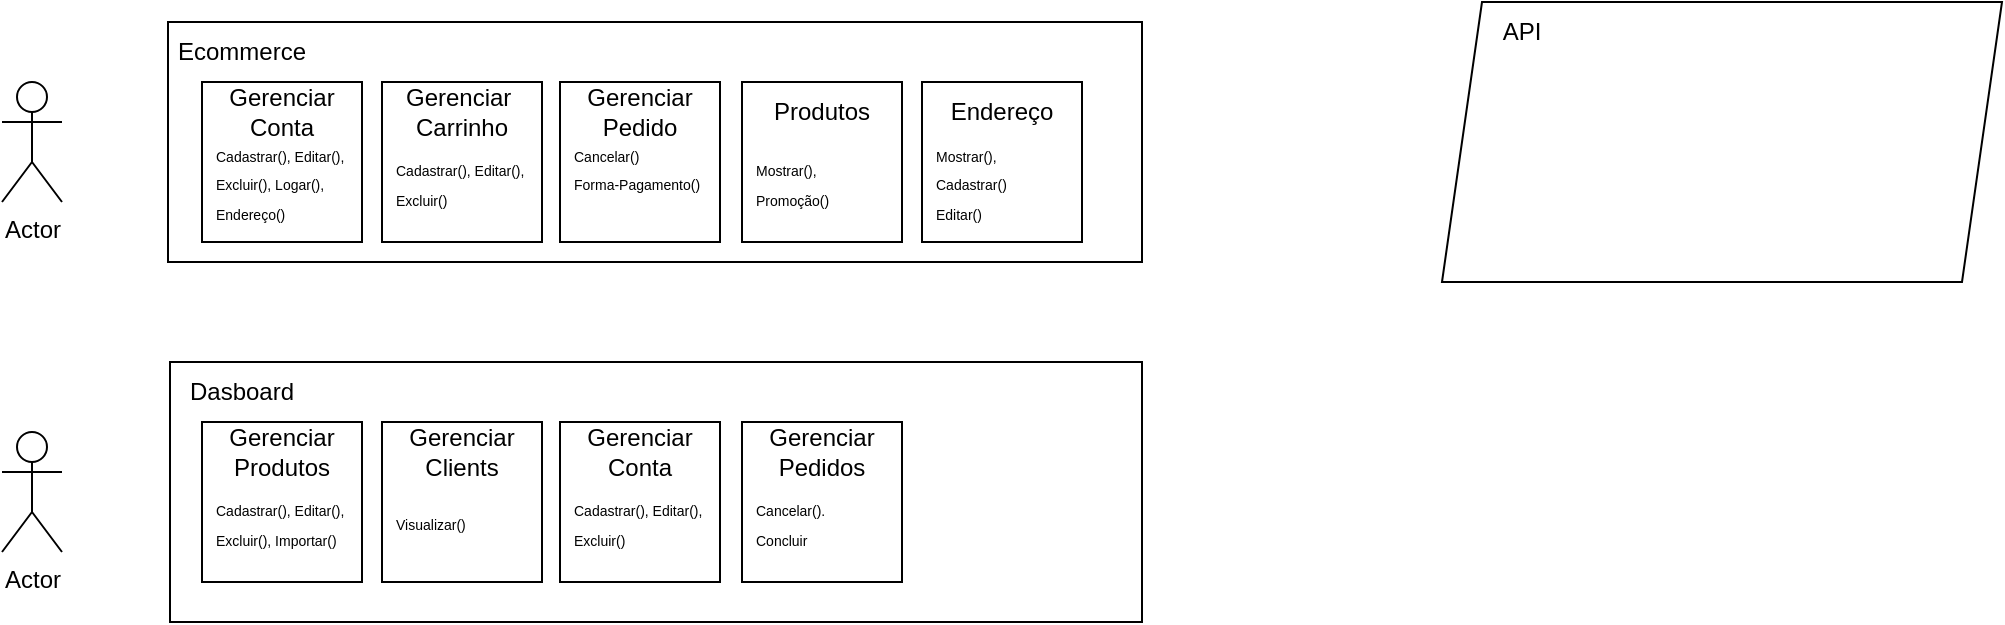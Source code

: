 <mxfile version="20.8.20" type="github">
  <diagram id="C5RBs43oDa-KdzZeNtuy" name="Page-1">
    <mxGraphModel dx="607" dy="363" grid="1" gridSize="10" guides="1" tooltips="1" connect="1" arrows="1" fold="1" page="1" pageScale="1" pageWidth="827" pageHeight="1169" math="0" shadow="0">
      <root>
        <mxCell id="WIyWlLk6GJQsqaUBKTNV-0" />
        <mxCell id="WIyWlLk6GJQsqaUBKTNV-1" parent="WIyWlLk6GJQsqaUBKTNV-0" />
        <mxCell id="WIyWlLk6GJQsqaUBKTNV-2" value="" style="rounded=0;html=1;jettySize=auto;orthogonalLoop=1;fontSize=11;endArrow=block;endFill=0;endSize=8;strokeWidth=1;shadow=0;labelBackgroundColor=none;edgeStyle=orthogonalEdgeStyle;" parent="WIyWlLk6GJQsqaUBKTNV-1" target="WIyWlLk6GJQsqaUBKTNV-6" edge="1">
          <mxGeometry relative="1" as="geometry">
            <mxPoint x="220" y="120" as="sourcePoint" />
          </mxGeometry>
        </mxCell>
        <mxCell id="WIyWlLk6GJQsqaUBKTNV-4" value="Yes" style="rounded=0;html=1;jettySize=auto;orthogonalLoop=1;fontSize=11;endArrow=block;endFill=0;endSize=8;strokeWidth=1;shadow=0;labelBackgroundColor=none;edgeStyle=orthogonalEdgeStyle;" parent="WIyWlLk6GJQsqaUBKTNV-1" source="WIyWlLk6GJQsqaUBKTNV-6" edge="1">
          <mxGeometry y="20" relative="1" as="geometry">
            <mxPoint as="offset" />
            <mxPoint x="220" y="290" as="targetPoint" />
          </mxGeometry>
        </mxCell>
        <mxCell id="WIyWlLk6GJQsqaUBKTNV-5" value="No" style="edgeStyle=orthogonalEdgeStyle;rounded=0;html=1;jettySize=auto;orthogonalLoop=1;fontSize=11;endArrow=block;endFill=0;endSize=8;strokeWidth=1;shadow=0;labelBackgroundColor=none;" parent="WIyWlLk6GJQsqaUBKTNV-1" source="WIyWlLk6GJQsqaUBKTNV-6" edge="1">
          <mxGeometry y="10" relative="1" as="geometry">
            <mxPoint as="offset" />
            <mxPoint x="320" y="210" as="targetPoint" />
          </mxGeometry>
        </mxCell>
        <mxCell id="WIyWlLk6GJQsqaUBKTNV-8" value="No" style="rounded=0;html=1;jettySize=auto;orthogonalLoop=1;fontSize=11;endArrow=block;endFill=0;endSize=8;strokeWidth=1;shadow=0;labelBackgroundColor=none;edgeStyle=orthogonalEdgeStyle;" parent="WIyWlLk6GJQsqaUBKTNV-1" source="WIyWlLk6GJQsqaUBKTNV-10" edge="1">
          <mxGeometry x="0.333" y="20" relative="1" as="geometry">
            <mxPoint as="offset" />
            <mxPoint x="220" y="430" as="targetPoint" />
          </mxGeometry>
        </mxCell>
        <mxCell id="WIyWlLk6GJQsqaUBKTNV-9" value="Yes" style="edgeStyle=orthogonalEdgeStyle;rounded=0;html=1;jettySize=auto;orthogonalLoop=1;fontSize=11;endArrow=block;endFill=0;endSize=8;strokeWidth=1;shadow=0;labelBackgroundColor=none;" parent="WIyWlLk6GJQsqaUBKTNV-1" source="WIyWlLk6GJQsqaUBKTNV-10" edge="1">
          <mxGeometry y="10" relative="1" as="geometry">
            <mxPoint as="offset" />
            <mxPoint x="320" y="330" as="targetPoint" />
          </mxGeometry>
        </mxCell>
        <mxCell id="nyK73mTj08n4rFmp0pWk-0" value="Actor" style="shape=umlActor;verticalLabelPosition=bottom;verticalAlign=top;html=1;outlineConnect=0;" vertex="1" parent="WIyWlLk6GJQsqaUBKTNV-1">
          <mxGeometry x="50" y="110" width="30" height="60" as="geometry" />
        </mxCell>
        <mxCell id="nyK73mTj08n4rFmp0pWk-1" value="" style="rounded=0;whiteSpace=wrap;html=1;" vertex="1" parent="WIyWlLk6GJQsqaUBKTNV-1">
          <mxGeometry x="133" y="80" width="487" height="120" as="geometry" />
        </mxCell>
        <mxCell id="nyK73mTj08n4rFmp0pWk-2" value="Ecommerce" style="text;html=1;strokeColor=none;fillColor=none;align=center;verticalAlign=middle;whiteSpace=wrap;rounded=0;" vertex="1" parent="WIyWlLk6GJQsqaUBKTNV-1">
          <mxGeometry x="140" y="80" width="60" height="30" as="geometry" />
        </mxCell>
        <mxCell id="nyK73mTj08n4rFmp0pWk-3" value="Actor" style="shape=umlActor;verticalLabelPosition=bottom;verticalAlign=top;html=1;outlineConnect=0;" vertex="1" parent="WIyWlLk6GJQsqaUBKTNV-1">
          <mxGeometry x="50" y="285" width="30" height="60" as="geometry" />
        </mxCell>
        <mxCell id="nyK73mTj08n4rFmp0pWk-4" value="" style="rounded=0;whiteSpace=wrap;html=1;" vertex="1" parent="WIyWlLk6GJQsqaUBKTNV-1">
          <mxGeometry x="134" y="250" width="486" height="130" as="geometry" />
        </mxCell>
        <mxCell id="nyK73mTj08n4rFmp0pWk-5" value="Dasboard" style="text;html=1;strokeColor=none;fillColor=none;align=center;verticalAlign=middle;whiteSpace=wrap;rounded=0;" vertex="1" parent="WIyWlLk6GJQsqaUBKTNV-1">
          <mxGeometry x="140" y="250" width="60" height="30" as="geometry" />
        </mxCell>
        <mxCell id="nyK73mTj08n4rFmp0pWk-10" value="" style="shape=parallelogram;perimeter=parallelogramPerimeter;whiteSpace=wrap;html=1;fixedSize=1;" vertex="1" parent="WIyWlLk6GJQsqaUBKTNV-1">
          <mxGeometry x="770" y="70" width="280" height="140" as="geometry" />
        </mxCell>
        <mxCell id="nyK73mTj08n4rFmp0pWk-11" value="API" style="text;html=1;strokeColor=none;fillColor=none;align=center;verticalAlign=middle;whiteSpace=wrap;rounded=0;" vertex="1" parent="WIyWlLk6GJQsqaUBKTNV-1">
          <mxGeometry x="780" y="70" width="60" height="30" as="geometry" />
        </mxCell>
        <mxCell id="nyK73mTj08n4rFmp0pWk-12" value="" style="whiteSpace=wrap;html=1;aspect=fixed;" vertex="1" parent="WIyWlLk6GJQsqaUBKTNV-1">
          <mxGeometry x="150" y="280" width="80" height="80" as="geometry" />
        </mxCell>
        <mxCell id="nyK73mTj08n4rFmp0pWk-13" value="Gerenciar Produtos" style="text;html=1;strokeColor=none;fillColor=none;align=center;verticalAlign=middle;whiteSpace=wrap;rounded=0;" vertex="1" parent="WIyWlLk6GJQsqaUBKTNV-1">
          <mxGeometry x="160" y="280" width="60" height="30" as="geometry" />
        </mxCell>
        <mxCell id="nyK73mTj08n4rFmp0pWk-14" value="&lt;font style=&quot;font-size: 7px;&quot;&gt;Cadastrar(), Editar(), Excluir(), Importar()&lt;/font&gt;" style="text;html=1;strokeColor=none;fillColor=none;align=left;verticalAlign=middle;whiteSpace=wrap;rounded=0;" vertex="1" parent="WIyWlLk6GJQsqaUBKTNV-1">
          <mxGeometry x="155" y="310" width="70" height="40" as="geometry" />
        </mxCell>
        <mxCell id="nyK73mTj08n4rFmp0pWk-15" value="" style="whiteSpace=wrap;html=1;aspect=fixed;" vertex="1" parent="WIyWlLk6GJQsqaUBKTNV-1">
          <mxGeometry x="420" y="280" width="80" height="80" as="geometry" />
        </mxCell>
        <mxCell id="nyK73mTj08n4rFmp0pWk-16" value="Gerenciar Pedidos" style="text;html=1;strokeColor=none;fillColor=none;align=center;verticalAlign=middle;whiteSpace=wrap;rounded=0;" vertex="1" parent="WIyWlLk6GJQsqaUBKTNV-1">
          <mxGeometry x="430" y="280" width="60" height="30" as="geometry" />
        </mxCell>
        <mxCell id="nyK73mTj08n4rFmp0pWk-17" value="&lt;font style=&quot;font-size: 7px;&quot;&gt;Cancelar().&lt;br&gt;Concluir&lt;br&gt;&lt;/font&gt;" style="text;html=1;strokeColor=none;fillColor=none;align=left;verticalAlign=middle;whiteSpace=wrap;rounded=0;" vertex="1" parent="WIyWlLk6GJQsqaUBKTNV-1">
          <mxGeometry x="425" y="310" width="70" height="40" as="geometry" />
        </mxCell>
        <mxCell id="nyK73mTj08n4rFmp0pWk-18" value="" style="whiteSpace=wrap;html=1;aspect=fixed;" vertex="1" parent="WIyWlLk6GJQsqaUBKTNV-1">
          <mxGeometry x="329" y="280" width="80" height="80" as="geometry" />
        </mxCell>
        <mxCell id="nyK73mTj08n4rFmp0pWk-19" value="Gerenciar Conta" style="text;html=1;strokeColor=none;fillColor=none;align=center;verticalAlign=middle;whiteSpace=wrap;rounded=0;" vertex="1" parent="WIyWlLk6GJQsqaUBKTNV-1">
          <mxGeometry x="339" y="280" width="60" height="30" as="geometry" />
        </mxCell>
        <mxCell id="nyK73mTj08n4rFmp0pWk-20" value="&lt;font style=&quot;font-size: 7px;&quot;&gt;Cadastrar(), Editar(), Excluir()&lt;/font&gt;" style="text;html=1;strokeColor=none;fillColor=none;align=left;verticalAlign=middle;whiteSpace=wrap;rounded=0;" vertex="1" parent="WIyWlLk6GJQsqaUBKTNV-1">
          <mxGeometry x="334" y="310" width="70" height="40" as="geometry" />
        </mxCell>
        <mxCell id="nyK73mTj08n4rFmp0pWk-21" value="" style="whiteSpace=wrap;html=1;aspect=fixed;" vertex="1" parent="WIyWlLk6GJQsqaUBKTNV-1">
          <mxGeometry x="240" y="280" width="80" height="80" as="geometry" />
        </mxCell>
        <mxCell id="nyK73mTj08n4rFmp0pWk-22" value="Gerenciar Clients" style="text;html=1;strokeColor=none;fillColor=none;align=center;verticalAlign=middle;whiteSpace=wrap;rounded=0;" vertex="1" parent="WIyWlLk6GJQsqaUBKTNV-1">
          <mxGeometry x="250" y="280" width="60" height="30" as="geometry" />
        </mxCell>
        <mxCell id="nyK73mTj08n4rFmp0pWk-23" value="&lt;span style=&quot;font-size: 7px;&quot;&gt;Visualizar()&lt;/span&gt;" style="text;html=1;strokeColor=none;fillColor=none;align=left;verticalAlign=middle;whiteSpace=wrap;rounded=0;" vertex="1" parent="WIyWlLk6GJQsqaUBKTNV-1">
          <mxGeometry x="245" y="310" width="70" height="40" as="geometry" />
        </mxCell>
        <mxCell id="nyK73mTj08n4rFmp0pWk-28" value="" style="whiteSpace=wrap;html=1;aspect=fixed;" vertex="1" parent="WIyWlLk6GJQsqaUBKTNV-1">
          <mxGeometry x="150" y="110" width="80" height="80" as="geometry" />
        </mxCell>
        <mxCell id="nyK73mTj08n4rFmp0pWk-29" value="Gerenciar Conta" style="text;html=1;strokeColor=none;fillColor=none;align=center;verticalAlign=middle;whiteSpace=wrap;rounded=0;" vertex="1" parent="WIyWlLk6GJQsqaUBKTNV-1">
          <mxGeometry x="160" y="110" width="60" height="30" as="geometry" />
        </mxCell>
        <mxCell id="nyK73mTj08n4rFmp0pWk-30" value="&lt;font style=&quot;font-size: 7px;&quot;&gt;Cadastrar(), Editar(), Excluir(), Logar(), Endereço()&lt;/font&gt;" style="text;html=1;strokeColor=none;fillColor=none;align=left;verticalAlign=middle;whiteSpace=wrap;rounded=0;" vertex="1" parent="WIyWlLk6GJQsqaUBKTNV-1">
          <mxGeometry x="155" y="140" width="70" height="40" as="geometry" />
        </mxCell>
        <mxCell id="nyK73mTj08n4rFmp0pWk-31" value="" style="whiteSpace=wrap;html=1;aspect=fixed;" vertex="1" parent="WIyWlLk6GJQsqaUBKTNV-1">
          <mxGeometry x="240" y="110" width="80" height="80" as="geometry" />
        </mxCell>
        <mxCell id="nyK73mTj08n4rFmp0pWk-32" value="Gerenciar&amp;nbsp;&lt;br&gt;Carrinho" style="text;html=1;strokeColor=none;fillColor=none;align=center;verticalAlign=middle;whiteSpace=wrap;rounded=0;" vertex="1" parent="WIyWlLk6GJQsqaUBKTNV-1">
          <mxGeometry x="250" y="110" width="60" height="30" as="geometry" />
        </mxCell>
        <mxCell id="nyK73mTj08n4rFmp0pWk-33" value="&lt;font style=&quot;font-size: 7px;&quot;&gt;Cadastrar(), Editar(), Excluir()&lt;/font&gt;" style="text;html=1;strokeColor=none;fillColor=none;align=left;verticalAlign=middle;whiteSpace=wrap;rounded=0;" vertex="1" parent="WIyWlLk6GJQsqaUBKTNV-1">
          <mxGeometry x="245" y="140" width="70" height="40" as="geometry" />
        </mxCell>
        <mxCell id="nyK73mTj08n4rFmp0pWk-34" value="" style="whiteSpace=wrap;html=1;aspect=fixed;" vertex="1" parent="WIyWlLk6GJQsqaUBKTNV-1">
          <mxGeometry x="329" y="110" width="80" height="80" as="geometry" />
        </mxCell>
        <mxCell id="nyK73mTj08n4rFmp0pWk-35" value="Gerenciar Pedido" style="text;html=1;strokeColor=none;fillColor=none;align=center;verticalAlign=middle;whiteSpace=wrap;rounded=0;" vertex="1" parent="WIyWlLk6GJQsqaUBKTNV-1">
          <mxGeometry x="339" y="110" width="60" height="30" as="geometry" />
        </mxCell>
        <mxCell id="nyK73mTj08n4rFmp0pWk-36" value="&lt;font style=&quot;font-size: 7px;&quot;&gt;Cancelar()&lt;br&gt;Forma-Pagamento()&lt;br&gt;&lt;br&gt;&lt;/font&gt;" style="text;html=1;strokeColor=none;fillColor=none;align=left;verticalAlign=middle;whiteSpace=wrap;rounded=0;" vertex="1" parent="WIyWlLk6GJQsqaUBKTNV-1">
          <mxGeometry x="334" y="140" width="70" height="40" as="geometry" />
        </mxCell>
        <mxCell id="nyK73mTj08n4rFmp0pWk-37" value="" style="whiteSpace=wrap;html=1;aspect=fixed;" vertex="1" parent="WIyWlLk6GJQsqaUBKTNV-1">
          <mxGeometry x="420" y="110" width="80" height="80" as="geometry" />
        </mxCell>
        <mxCell id="nyK73mTj08n4rFmp0pWk-38" value="Produtos" style="text;html=1;strokeColor=none;fillColor=none;align=center;verticalAlign=middle;whiteSpace=wrap;rounded=0;" vertex="1" parent="WIyWlLk6GJQsqaUBKTNV-1">
          <mxGeometry x="430" y="110" width="60" height="30" as="geometry" />
        </mxCell>
        <mxCell id="nyK73mTj08n4rFmp0pWk-39" value="&lt;font style=&quot;font-size: 7px;&quot;&gt;Mostrar(),&lt;br&gt;Promoção()&lt;br&gt;&lt;/font&gt;" style="text;html=1;strokeColor=none;fillColor=none;align=left;verticalAlign=middle;whiteSpace=wrap;rounded=0;" vertex="1" parent="WIyWlLk6GJQsqaUBKTNV-1">
          <mxGeometry x="425" y="140" width="70" height="40" as="geometry" />
        </mxCell>
        <mxCell id="nyK73mTj08n4rFmp0pWk-40" value="" style="whiteSpace=wrap;html=1;aspect=fixed;" vertex="1" parent="WIyWlLk6GJQsqaUBKTNV-1">
          <mxGeometry x="510" y="110" width="80" height="80" as="geometry" />
        </mxCell>
        <mxCell id="nyK73mTj08n4rFmp0pWk-41" value="Endereço" style="text;html=1;strokeColor=none;fillColor=none;align=center;verticalAlign=middle;whiteSpace=wrap;rounded=0;" vertex="1" parent="WIyWlLk6GJQsqaUBKTNV-1">
          <mxGeometry x="520" y="110" width="60" height="30" as="geometry" />
        </mxCell>
        <mxCell id="nyK73mTj08n4rFmp0pWk-42" value="&lt;font style=&quot;font-size: 7px;&quot;&gt;Mostrar(),&lt;br&gt;Cadastrar()&lt;br&gt;Editar()&lt;br&gt;&lt;/font&gt;" style="text;html=1;strokeColor=none;fillColor=none;align=left;verticalAlign=middle;whiteSpace=wrap;rounded=0;" vertex="1" parent="WIyWlLk6GJQsqaUBKTNV-1">
          <mxGeometry x="515" y="140" width="70" height="40" as="geometry" />
        </mxCell>
      </root>
    </mxGraphModel>
  </diagram>
</mxfile>
